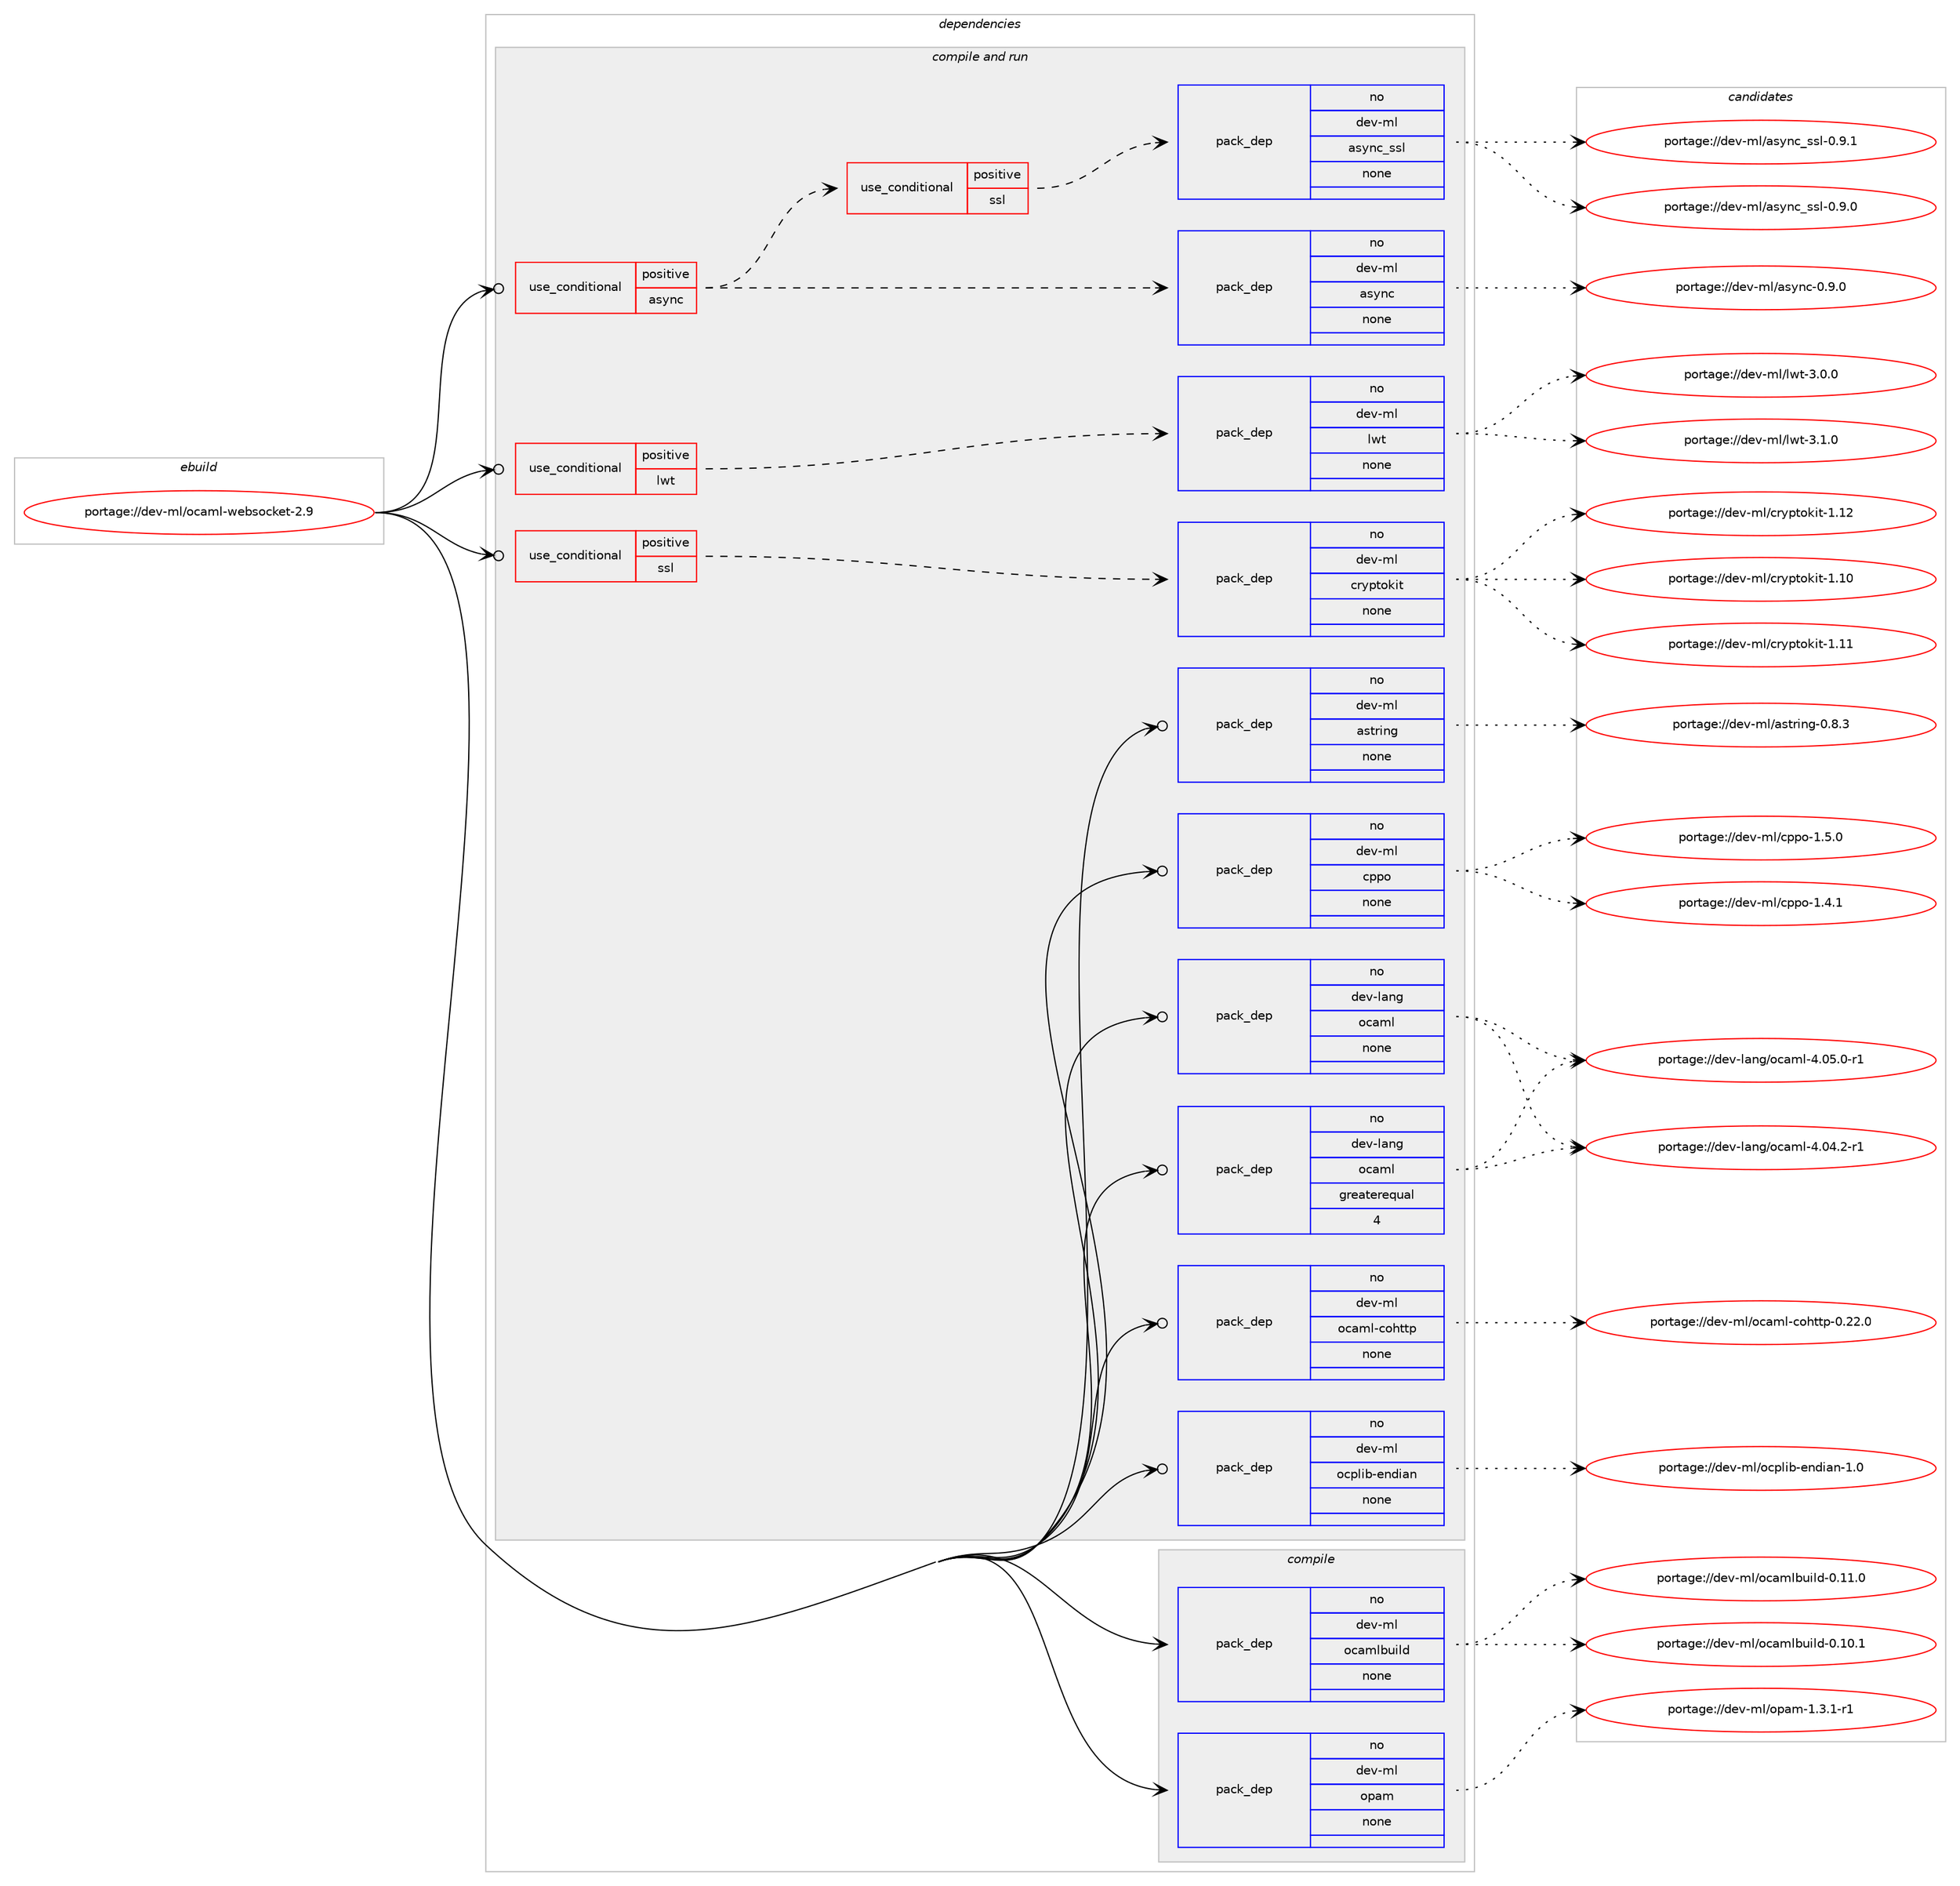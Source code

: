 digraph prolog {

# *************
# Graph options
# *************

newrank=true;
concentrate=true;
compound=true;
graph [rankdir=LR,fontname=Helvetica,fontsize=10,ranksep=1.5];#, ranksep=2.5, nodesep=0.2];
edge  [arrowhead=vee];
node  [fontname=Helvetica,fontsize=10];

# **********
# The ebuild
# **********

subgraph cluster_leftcol {
color=gray;
rank=same;
label=<<i>ebuild</i>>;
id [label="portage://dev-ml/ocaml-websocket-2.9", color=red, width=4, href="../dev-ml/ocaml-websocket-2.9.svg"];
}

# ****************
# The dependencies
# ****************

subgraph cluster_midcol {
color=gray;
label=<<i>dependencies</i>>;
subgraph cluster_compile {
fillcolor="#eeeeee";
style=filled;
label=<<i>compile</i>>;
subgraph pack81677 {
dependency107304 [label=<<TABLE BORDER="0" CELLBORDER="1" CELLSPACING="0" CELLPADDING="4" WIDTH="220"><TR><TD ROWSPAN="6" CELLPADDING="30">pack_dep</TD></TR><TR><TD WIDTH="110">no</TD></TR><TR><TD>dev-ml</TD></TR><TR><TD>ocamlbuild</TD></TR><TR><TD>none</TD></TR><TR><TD></TD></TR></TABLE>>, shape=none, color=blue];
}
id:e -> dependency107304:w [weight=20,style="solid",arrowhead="vee"];
subgraph pack81678 {
dependency107305 [label=<<TABLE BORDER="0" CELLBORDER="1" CELLSPACING="0" CELLPADDING="4" WIDTH="220"><TR><TD ROWSPAN="6" CELLPADDING="30">pack_dep</TD></TR><TR><TD WIDTH="110">no</TD></TR><TR><TD>dev-ml</TD></TR><TR><TD>opam</TD></TR><TR><TD>none</TD></TR><TR><TD></TD></TR></TABLE>>, shape=none, color=blue];
}
id:e -> dependency107305:w [weight=20,style="solid",arrowhead="vee"];
}
subgraph cluster_compileandrun {
fillcolor="#eeeeee";
style=filled;
label=<<i>compile and run</i>>;
subgraph cond22461 {
dependency107306 [label=<<TABLE BORDER="0" CELLBORDER="1" CELLSPACING="0" CELLPADDING="4"><TR><TD ROWSPAN="3" CELLPADDING="10">use_conditional</TD></TR><TR><TD>positive</TD></TR><TR><TD>async</TD></TR></TABLE>>, shape=none, color=red];
subgraph pack81679 {
dependency107307 [label=<<TABLE BORDER="0" CELLBORDER="1" CELLSPACING="0" CELLPADDING="4" WIDTH="220"><TR><TD ROWSPAN="6" CELLPADDING="30">pack_dep</TD></TR><TR><TD WIDTH="110">no</TD></TR><TR><TD>dev-ml</TD></TR><TR><TD>async</TD></TR><TR><TD>none</TD></TR><TR><TD></TD></TR></TABLE>>, shape=none, color=blue];
}
dependency107306:e -> dependency107307:w [weight=20,style="dashed",arrowhead="vee"];
subgraph cond22462 {
dependency107308 [label=<<TABLE BORDER="0" CELLBORDER="1" CELLSPACING="0" CELLPADDING="4"><TR><TD ROWSPAN="3" CELLPADDING="10">use_conditional</TD></TR><TR><TD>positive</TD></TR><TR><TD>ssl</TD></TR></TABLE>>, shape=none, color=red];
subgraph pack81680 {
dependency107309 [label=<<TABLE BORDER="0" CELLBORDER="1" CELLSPACING="0" CELLPADDING="4" WIDTH="220"><TR><TD ROWSPAN="6" CELLPADDING="30">pack_dep</TD></TR><TR><TD WIDTH="110">no</TD></TR><TR><TD>dev-ml</TD></TR><TR><TD>async_ssl</TD></TR><TR><TD>none</TD></TR><TR><TD></TD></TR></TABLE>>, shape=none, color=blue];
}
dependency107308:e -> dependency107309:w [weight=20,style="dashed",arrowhead="vee"];
}
dependency107306:e -> dependency107308:w [weight=20,style="dashed",arrowhead="vee"];
}
id:e -> dependency107306:w [weight=20,style="solid",arrowhead="odotvee"];
subgraph cond22463 {
dependency107310 [label=<<TABLE BORDER="0" CELLBORDER="1" CELLSPACING="0" CELLPADDING="4"><TR><TD ROWSPAN="3" CELLPADDING="10">use_conditional</TD></TR><TR><TD>positive</TD></TR><TR><TD>lwt</TD></TR></TABLE>>, shape=none, color=red];
subgraph pack81681 {
dependency107311 [label=<<TABLE BORDER="0" CELLBORDER="1" CELLSPACING="0" CELLPADDING="4" WIDTH="220"><TR><TD ROWSPAN="6" CELLPADDING="30">pack_dep</TD></TR><TR><TD WIDTH="110">no</TD></TR><TR><TD>dev-ml</TD></TR><TR><TD>lwt</TD></TR><TR><TD>none</TD></TR><TR><TD></TD></TR></TABLE>>, shape=none, color=blue];
}
dependency107310:e -> dependency107311:w [weight=20,style="dashed",arrowhead="vee"];
}
id:e -> dependency107310:w [weight=20,style="solid",arrowhead="odotvee"];
subgraph cond22464 {
dependency107312 [label=<<TABLE BORDER="0" CELLBORDER="1" CELLSPACING="0" CELLPADDING="4"><TR><TD ROWSPAN="3" CELLPADDING="10">use_conditional</TD></TR><TR><TD>positive</TD></TR><TR><TD>ssl</TD></TR></TABLE>>, shape=none, color=red];
subgraph pack81682 {
dependency107313 [label=<<TABLE BORDER="0" CELLBORDER="1" CELLSPACING="0" CELLPADDING="4" WIDTH="220"><TR><TD ROWSPAN="6" CELLPADDING="30">pack_dep</TD></TR><TR><TD WIDTH="110">no</TD></TR><TR><TD>dev-ml</TD></TR><TR><TD>cryptokit</TD></TR><TR><TD>none</TD></TR><TR><TD></TD></TR></TABLE>>, shape=none, color=blue];
}
dependency107312:e -> dependency107313:w [weight=20,style="dashed",arrowhead="vee"];
}
id:e -> dependency107312:w [weight=20,style="solid",arrowhead="odotvee"];
subgraph pack81683 {
dependency107314 [label=<<TABLE BORDER="0" CELLBORDER="1" CELLSPACING="0" CELLPADDING="4" WIDTH="220"><TR><TD ROWSPAN="6" CELLPADDING="30">pack_dep</TD></TR><TR><TD WIDTH="110">no</TD></TR><TR><TD>dev-lang</TD></TR><TR><TD>ocaml</TD></TR><TR><TD>greaterequal</TD></TR><TR><TD>4</TD></TR></TABLE>>, shape=none, color=blue];
}
id:e -> dependency107314:w [weight=20,style="solid",arrowhead="odotvee"];
subgraph pack81684 {
dependency107315 [label=<<TABLE BORDER="0" CELLBORDER="1" CELLSPACING="0" CELLPADDING="4" WIDTH="220"><TR><TD ROWSPAN="6" CELLPADDING="30">pack_dep</TD></TR><TR><TD WIDTH="110">no</TD></TR><TR><TD>dev-lang</TD></TR><TR><TD>ocaml</TD></TR><TR><TD>none</TD></TR><TR><TD></TD></TR></TABLE>>, shape=none, color=blue];
}
id:e -> dependency107315:w [weight=20,style="solid",arrowhead="odotvee"];
subgraph pack81685 {
dependency107316 [label=<<TABLE BORDER="0" CELLBORDER="1" CELLSPACING="0" CELLPADDING="4" WIDTH="220"><TR><TD ROWSPAN="6" CELLPADDING="30">pack_dep</TD></TR><TR><TD WIDTH="110">no</TD></TR><TR><TD>dev-ml</TD></TR><TR><TD>astring</TD></TR><TR><TD>none</TD></TR><TR><TD></TD></TR></TABLE>>, shape=none, color=blue];
}
id:e -> dependency107316:w [weight=20,style="solid",arrowhead="odotvee"];
subgraph pack81686 {
dependency107317 [label=<<TABLE BORDER="0" CELLBORDER="1" CELLSPACING="0" CELLPADDING="4" WIDTH="220"><TR><TD ROWSPAN="6" CELLPADDING="30">pack_dep</TD></TR><TR><TD WIDTH="110">no</TD></TR><TR><TD>dev-ml</TD></TR><TR><TD>cppo</TD></TR><TR><TD>none</TD></TR><TR><TD></TD></TR></TABLE>>, shape=none, color=blue];
}
id:e -> dependency107317:w [weight=20,style="solid",arrowhead="odotvee"];
subgraph pack81687 {
dependency107318 [label=<<TABLE BORDER="0" CELLBORDER="1" CELLSPACING="0" CELLPADDING="4" WIDTH="220"><TR><TD ROWSPAN="6" CELLPADDING="30">pack_dep</TD></TR><TR><TD WIDTH="110">no</TD></TR><TR><TD>dev-ml</TD></TR><TR><TD>ocaml-cohttp</TD></TR><TR><TD>none</TD></TR><TR><TD></TD></TR></TABLE>>, shape=none, color=blue];
}
id:e -> dependency107318:w [weight=20,style="solid",arrowhead="odotvee"];
subgraph pack81688 {
dependency107319 [label=<<TABLE BORDER="0" CELLBORDER="1" CELLSPACING="0" CELLPADDING="4" WIDTH="220"><TR><TD ROWSPAN="6" CELLPADDING="30">pack_dep</TD></TR><TR><TD WIDTH="110">no</TD></TR><TR><TD>dev-ml</TD></TR><TR><TD>ocplib-endian</TD></TR><TR><TD>none</TD></TR><TR><TD></TD></TR></TABLE>>, shape=none, color=blue];
}
id:e -> dependency107319:w [weight=20,style="solid",arrowhead="odotvee"];
}
subgraph cluster_run {
fillcolor="#eeeeee";
style=filled;
label=<<i>run</i>>;
}
}

# **************
# The candidates
# **************

subgraph cluster_choices {
rank=same;
color=gray;
label=<<i>candidates</i>>;

subgraph choice81677 {
color=black;
nodesep=1;
choiceportage100101118451091084711199971091089811710510810045484649484649 [label="portage://dev-ml/ocamlbuild-0.10.1", color=red, width=4,href="../dev-ml/ocamlbuild-0.10.1.svg"];
choiceportage100101118451091084711199971091089811710510810045484649494648 [label="portage://dev-ml/ocamlbuild-0.11.0", color=red, width=4,href="../dev-ml/ocamlbuild-0.11.0.svg"];
dependency107304:e -> choiceportage100101118451091084711199971091089811710510810045484649484649:w [style=dotted,weight="100"];
dependency107304:e -> choiceportage100101118451091084711199971091089811710510810045484649494648:w [style=dotted,weight="100"];
}
subgraph choice81678 {
color=black;
nodesep=1;
choiceportage1001011184510910847111112971094549465146494511449 [label="portage://dev-ml/opam-1.3.1-r1", color=red, width=4,href="../dev-ml/opam-1.3.1-r1.svg"];
dependency107305:e -> choiceportage1001011184510910847111112971094549465146494511449:w [style=dotted,weight="100"];
}
subgraph choice81679 {
color=black;
nodesep=1;
choiceportage10010111845109108479711512111099454846574648 [label="portage://dev-ml/async-0.9.0", color=red, width=4,href="../dev-ml/async-0.9.0.svg"];
dependency107307:e -> choiceportage10010111845109108479711512111099454846574648:w [style=dotted,weight="100"];
}
subgraph choice81680 {
color=black;
nodesep=1;
choiceportage1001011184510910847971151211109995115115108454846574648 [label="portage://dev-ml/async_ssl-0.9.0", color=red, width=4,href="../dev-ml/async_ssl-0.9.0.svg"];
choiceportage1001011184510910847971151211109995115115108454846574649 [label="portage://dev-ml/async_ssl-0.9.1", color=red, width=4,href="../dev-ml/async_ssl-0.9.1.svg"];
dependency107309:e -> choiceportage1001011184510910847971151211109995115115108454846574648:w [style=dotted,weight="100"];
dependency107309:e -> choiceportage1001011184510910847971151211109995115115108454846574649:w [style=dotted,weight="100"];
}
subgraph choice81681 {
color=black;
nodesep=1;
choiceportage1001011184510910847108119116455146484648 [label="portage://dev-ml/lwt-3.0.0", color=red, width=4,href="../dev-ml/lwt-3.0.0.svg"];
choiceportage1001011184510910847108119116455146494648 [label="portage://dev-ml/lwt-3.1.0", color=red, width=4,href="../dev-ml/lwt-3.1.0.svg"];
dependency107311:e -> choiceportage1001011184510910847108119116455146484648:w [style=dotted,weight="100"];
dependency107311:e -> choiceportage1001011184510910847108119116455146494648:w [style=dotted,weight="100"];
}
subgraph choice81682 {
color=black;
nodesep=1;
choiceportage1001011184510910847991141211121161111071051164549464948 [label="portage://dev-ml/cryptokit-1.10", color=red, width=4,href="../dev-ml/cryptokit-1.10.svg"];
choiceportage1001011184510910847991141211121161111071051164549464949 [label="portage://dev-ml/cryptokit-1.11", color=red, width=4,href="../dev-ml/cryptokit-1.11.svg"];
choiceportage1001011184510910847991141211121161111071051164549464950 [label="portage://dev-ml/cryptokit-1.12", color=red, width=4,href="../dev-ml/cryptokit-1.12.svg"];
dependency107313:e -> choiceportage1001011184510910847991141211121161111071051164549464948:w [style=dotted,weight="100"];
dependency107313:e -> choiceportage1001011184510910847991141211121161111071051164549464949:w [style=dotted,weight="100"];
dependency107313:e -> choiceportage1001011184510910847991141211121161111071051164549464950:w [style=dotted,weight="100"];
}
subgraph choice81683 {
color=black;
nodesep=1;
choiceportage1001011184510897110103471119997109108455246485246504511449 [label="portage://dev-lang/ocaml-4.04.2-r1", color=red, width=4,href="../dev-lang/ocaml-4.04.2-r1.svg"];
choiceportage1001011184510897110103471119997109108455246485346484511449 [label="portage://dev-lang/ocaml-4.05.0-r1", color=red, width=4,href="../dev-lang/ocaml-4.05.0-r1.svg"];
dependency107314:e -> choiceportage1001011184510897110103471119997109108455246485246504511449:w [style=dotted,weight="100"];
dependency107314:e -> choiceportage1001011184510897110103471119997109108455246485346484511449:w [style=dotted,weight="100"];
}
subgraph choice81684 {
color=black;
nodesep=1;
choiceportage1001011184510897110103471119997109108455246485246504511449 [label="portage://dev-lang/ocaml-4.04.2-r1", color=red, width=4,href="../dev-lang/ocaml-4.04.2-r1.svg"];
choiceportage1001011184510897110103471119997109108455246485346484511449 [label="portage://dev-lang/ocaml-4.05.0-r1", color=red, width=4,href="../dev-lang/ocaml-4.05.0-r1.svg"];
dependency107315:e -> choiceportage1001011184510897110103471119997109108455246485246504511449:w [style=dotted,weight="100"];
dependency107315:e -> choiceportage1001011184510897110103471119997109108455246485346484511449:w [style=dotted,weight="100"];
}
subgraph choice81685 {
color=black;
nodesep=1;
choiceportage100101118451091084797115116114105110103454846564651 [label="portage://dev-ml/astring-0.8.3", color=red, width=4,href="../dev-ml/astring-0.8.3.svg"];
dependency107316:e -> choiceportage100101118451091084797115116114105110103454846564651:w [style=dotted,weight="100"];
}
subgraph choice81686 {
color=black;
nodesep=1;
choiceportage100101118451091084799112112111454946524649 [label="portage://dev-ml/cppo-1.4.1", color=red, width=4,href="../dev-ml/cppo-1.4.1.svg"];
choiceportage100101118451091084799112112111454946534648 [label="portage://dev-ml/cppo-1.5.0", color=red, width=4,href="../dev-ml/cppo-1.5.0.svg"];
dependency107317:e -> choiceportage100101118451091084799112112111454946524649:w [style=dotted,weight="100"];
dependency107317:e -> choiceportage100101118451091084799112112111454946534648:w [style=dotted,weight="100"];
}
subgraph choice81687 {
color=black;
nodesep=1;
choiceportage10010111845109108471119997109108459911110411611611245484650504648 [label="portage://dev-ml/ocaml-cohttp-0.22.0", color=red, width=4,href="../dev-ml/ocaml-cohttp-0.22.0.svg"];
dependency107318:e -> choiceportage10010111845109108471119997109108459911110411611611245484650504648:w [style=dotted,weight="100"];
}
subgraph choice81688 {
color=black;
nodesep=1;
choiceportage10010111845109108471119911210810598451011101001059711045494648 [label="portage://dev-ml/ocplib-endian-1.0", color=red, width=4,href="../dev-ml/ocplib-endian-1.0.svg"];
dependency107319:e -> choiceportage10010111845109108471119911210810598451011101001059711045494648:w [style=dotted,weight="100"];
}
}

}
